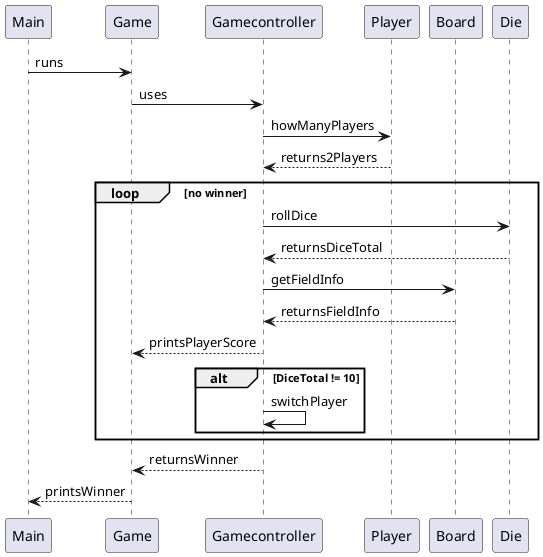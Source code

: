 @startuml


participant Main
participant Game
participant Gamecontroller
participant Player
participant Board
participant Die


Main -> Game : runs
Game -> Gamecontroller : uses
Gamecontroller -> Player : howManyPlayers
Player --> Gamecontroller : returns2Players
loop no winner
Gamecontroller -> Die : rollDice
Die --> Gamecontroller : returnsDiceTotal
Gamecontroller -> Board : getFieldInfo
Board --> Gamecontroller : returnsFieldInfo
Gamecontroller --> Game : printsPlayerScore
alt DiceTotal != 10
Gamecontroller -> Gamecontroller : switchPlayer
end
end
Gamecontroller --> Game : returnsWinner
Game --> Main : printsWinner

@enduml